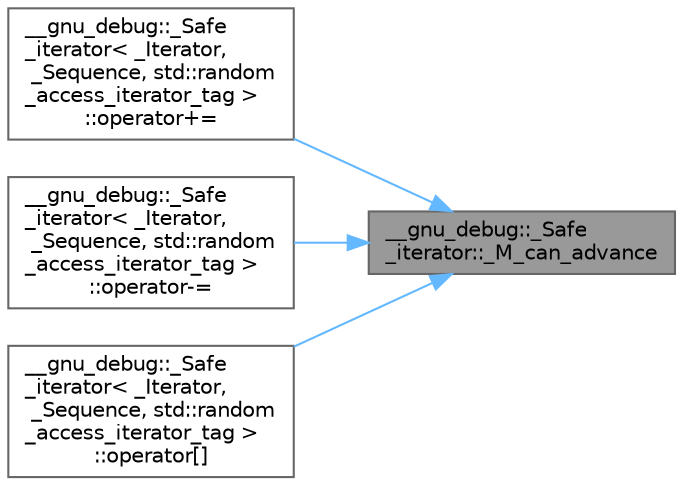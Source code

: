 digraph "__gnu_debug::_Safe_iterator::_M_can_advance"
{
 // LATEX_PDF_SIZE
  bgcolor="transparent";
  edge [fontname=Helvetica,fontsize=10,labelfontname=Helvetica,labelfontsize=10];
  node [fontname=Helvetica,fontsize=10,shape=box,height=0.2,width=0.4];
  rankdir="RL";
  Node1 [id="Node000001",label="__gnu_debug::_Safe\l_iterator::_M_can_advance",height=0.2,width=0.4,color="gray40", fillcolor="grey60", style="filled", fontcolor="black",tooltip=" "];
  Node1 -> Node2 [id="edge4_Node000001_Node000002",dir="back",color="steelblue1",style="solid",tooltip=" "];
  Node2 [id="Node000002",label="__gnu_debug::_Safe\l_iterator\< _Iterator,\l _Sequence, std::random\l_access_iterator_tag \>\l::operator+=",height=0.2,width=0.4,color="grey40", fillcolor="white", style="filled",URL="$class____gnu__debug_1_1___safe__iterator_3_01___iterator_00_01___sequence_00_01std_1_1random__access__iterator__tag_01_4.html#aea1eb386d7d39779cf371eb3fcfd2d2a",tooltip=" "];
  Node1 -> Node3 [id="edge5_Node000001_Node000003",dir="back",color="steelblue1",style="solid",tooltip=" "];
  Node3 [id="Node000003",label="__gnu_debug::_Safe\l_iterator\< _Iterator,\l _Sequence, std::random\l_access_iterator_tag \>\l::operator-=",height=0.2,width=0.4,color="grey40", fillcolor="white", style="filled",URL="$class____gnu__debug_1_1___safe__iterator_3_01___iterator_00_01___sequence_00_01std_1_1random__access__iterator__tag_01_4.html#a3a0cba478fccc596d52e63b646858d4f",tooltip=" "];
  Node1 -> Node4 [id="edge6_Node000001_Node000004",dir="back",color="steelblue1",style="solid",tooltip=" "];
  Node4 [id="Node000004",label="__gnu_debug::_Safe\l_iterator\< _Iterator,\l _Sequence, std::random\l_access_iterator_tag \>\l::operator[]",height=0.2,width=0.4,color="grey40", fillcolor="white", style="filled",URL="$class____gnu__debug_1_1___safe__iterator_3_01___iterator_00_01___sequence_00_01std_1_1random__access__iterator__tag_01_4.html#a876e67da480d687ecd0f1b4f9bb132d1",tooltip=" "];
}
